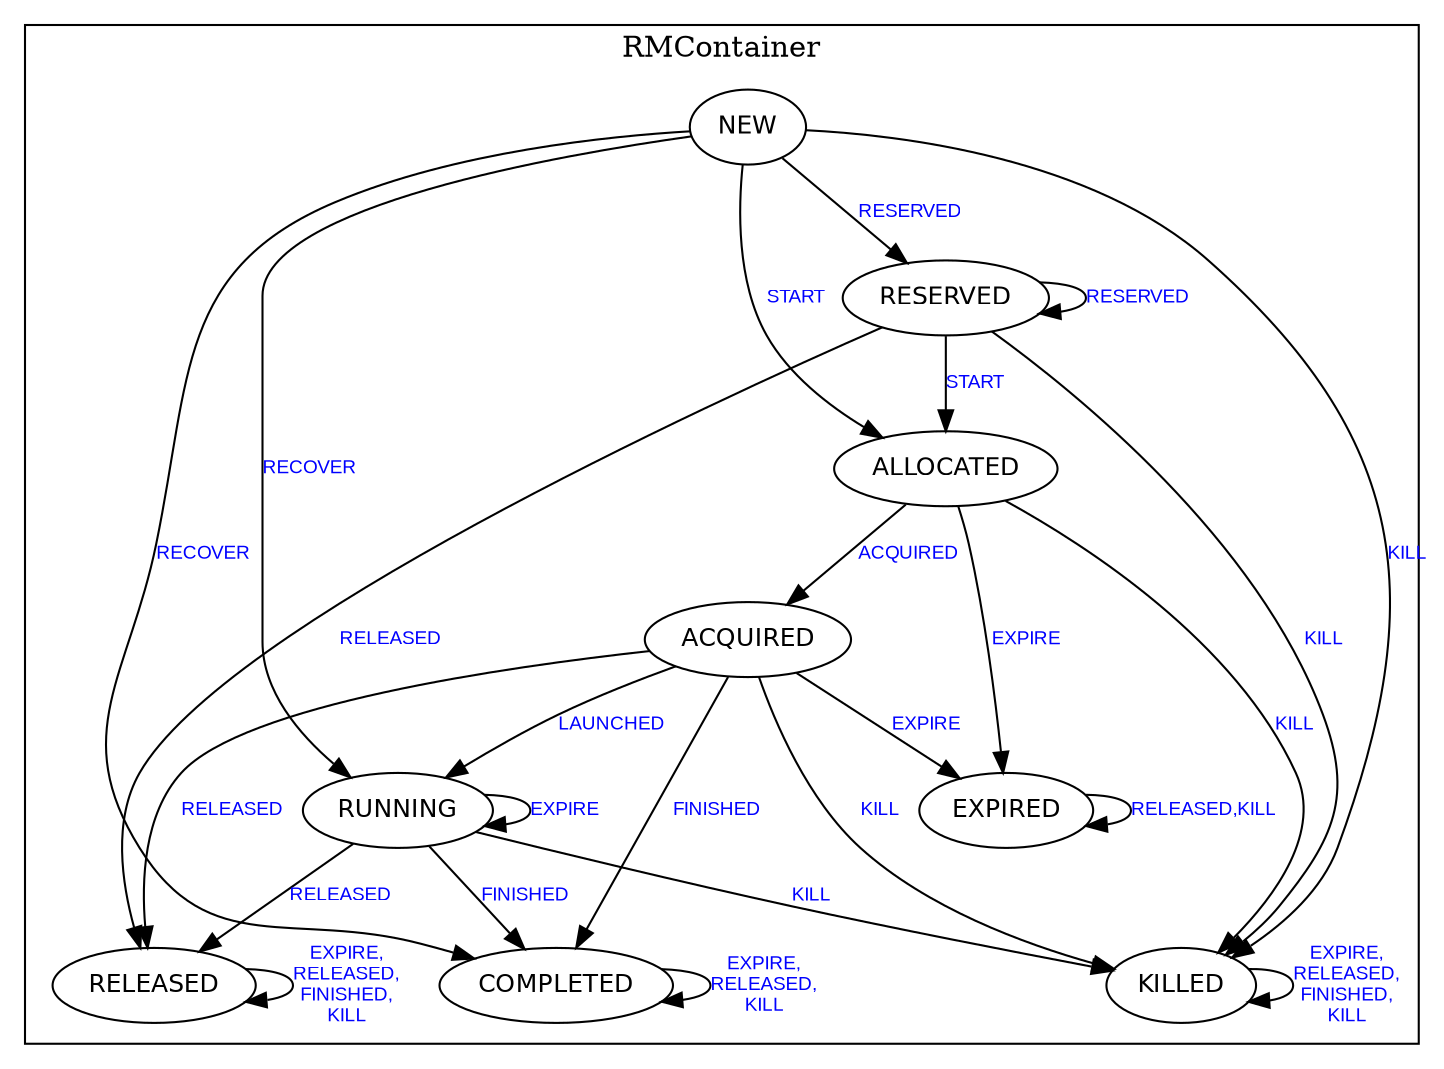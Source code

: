 digraph ResourceManager {
node [fontsize=12, fontname=Helvetica];
edge [fontsize=9, fontcolor=blue, fontname=Arial];

subgraph cluster_RMContainer {
label="RMContainer"
  "RMContainer.RELEASED" [ label = RELEASED ];
  "RMContainer.RELEASED" -> "RMContainer.RELEASED" [ label = "EXPIRE,\nRELEASED,\nFINISHED,\nKILL" ];
  "RMContainer.ACQUIRED" [ label = ACQUIRED ];
  "RMContainer.ACQUIRED" -> "RMContainer.RUNNING" [ label = "LAUNCHED" ];
  "RMContainer.ACQUIRED" -> "RMContainer.EXPIRED" [ label = "EXPIRE" ];
  "RMContainer.ACQUIRED" -> "RMContainer.RELEASED" [ label = "RELEASED" ];
  "RMContainer.ACQUIRED" -> "RMContainer.COMPLETED" [ label = "FINISHED" ];
  "RMContainer.ACQUIRED" -> "RMContainer.KILLED" [ label = "KILL" ];
  "RMContainer.RESERVED" [ label = RESERVED ];
  "RMContainer.RESERVED" -> "RMContainer.ALLOCATED" [ label = "START" ];
  "RMContainer.RESERVED" -> "RMContainer.RESERVED" [ label = "RESERVED" ];
  "RMContainer.RESERVED" -> "RMContainer.RELEASED" [ label = "RELEASED" ];
  "RMContainer.RESERVED" -> "RMContainer.KILLED" [ label = "KILL" ];
  "RMContainer.RUNNING" [ label = RUNNING ];
  "RMContainer.RUNNING" -> "RMContainer.RUNNING" [ label = "EXPIRE" ];
  "RMContainer.RUNNING" -> "RMContainer.RELEASED" [ label = "RELEASED" ];
  "RMContainer.RUNNING" -> "RMContainer.COMPLETED" [ label = "FINISHED" ];
  "RMContainer.RUNNING" -> "RMContainer.KILLED" [ label = "KILL" ];
  "RMContainer.EXPIRED" [ label = EXPIRED ];
  "RMContainer.EXPIRED" -> "RMContainer.EXPIRED" [ label = "RELEASED,KILL" ];
  "RMContainer.NEW" [ label = NEW ];
  "RMContainer.NEW" -> "RMContainer.ALLOCATED" [ label = "START" ];
  "RMContainer.NEW" -> "RMContainer.RESERVED" [ label = "RESERVED" ];
  "RMContainer.NEW" -> "RMContainer.RUNNING" [ label = "RECOVER" ];
  "RMContainer.NEW" -> "RMContainer.COMPLETED" [ label = "RECOVER" ];
  "RMContainer.NEW" -> "RMContainer.KILLED" [ label = "KILL" ];
  "RMContainer.KILLED" [ label = KILLED ];
  "RMContainer.KILLED" -> "RMContainer.KILLED" [ label = "EXPIRE,\nRELEASED,\nFINISHED,\nKILL" ];
  "RMContainer.COMPLETED" [ label = COMPLETED ];
  "RMContainer.COMPLETED" -> "RMContainer.COMPLETED" [ label = "EXPIRE,\nRELEASED,\nKILL" ];
  "RMContainer.ALLOCATED" [ label = ALLOCATED ];
  "RMContainer.ALLOCATED" -> "RMContainer.EXPIRED" [ label = "EXPIRE" ];
  "RMContainer.ALLOCATED" -> "RMContainer.KILLED" [ label = "KILL" ];
  "RMContainer.ALLOCATED" -> "RMContainer.ACQUIRED" [ label = "ACQUIRED" ];
}

}
